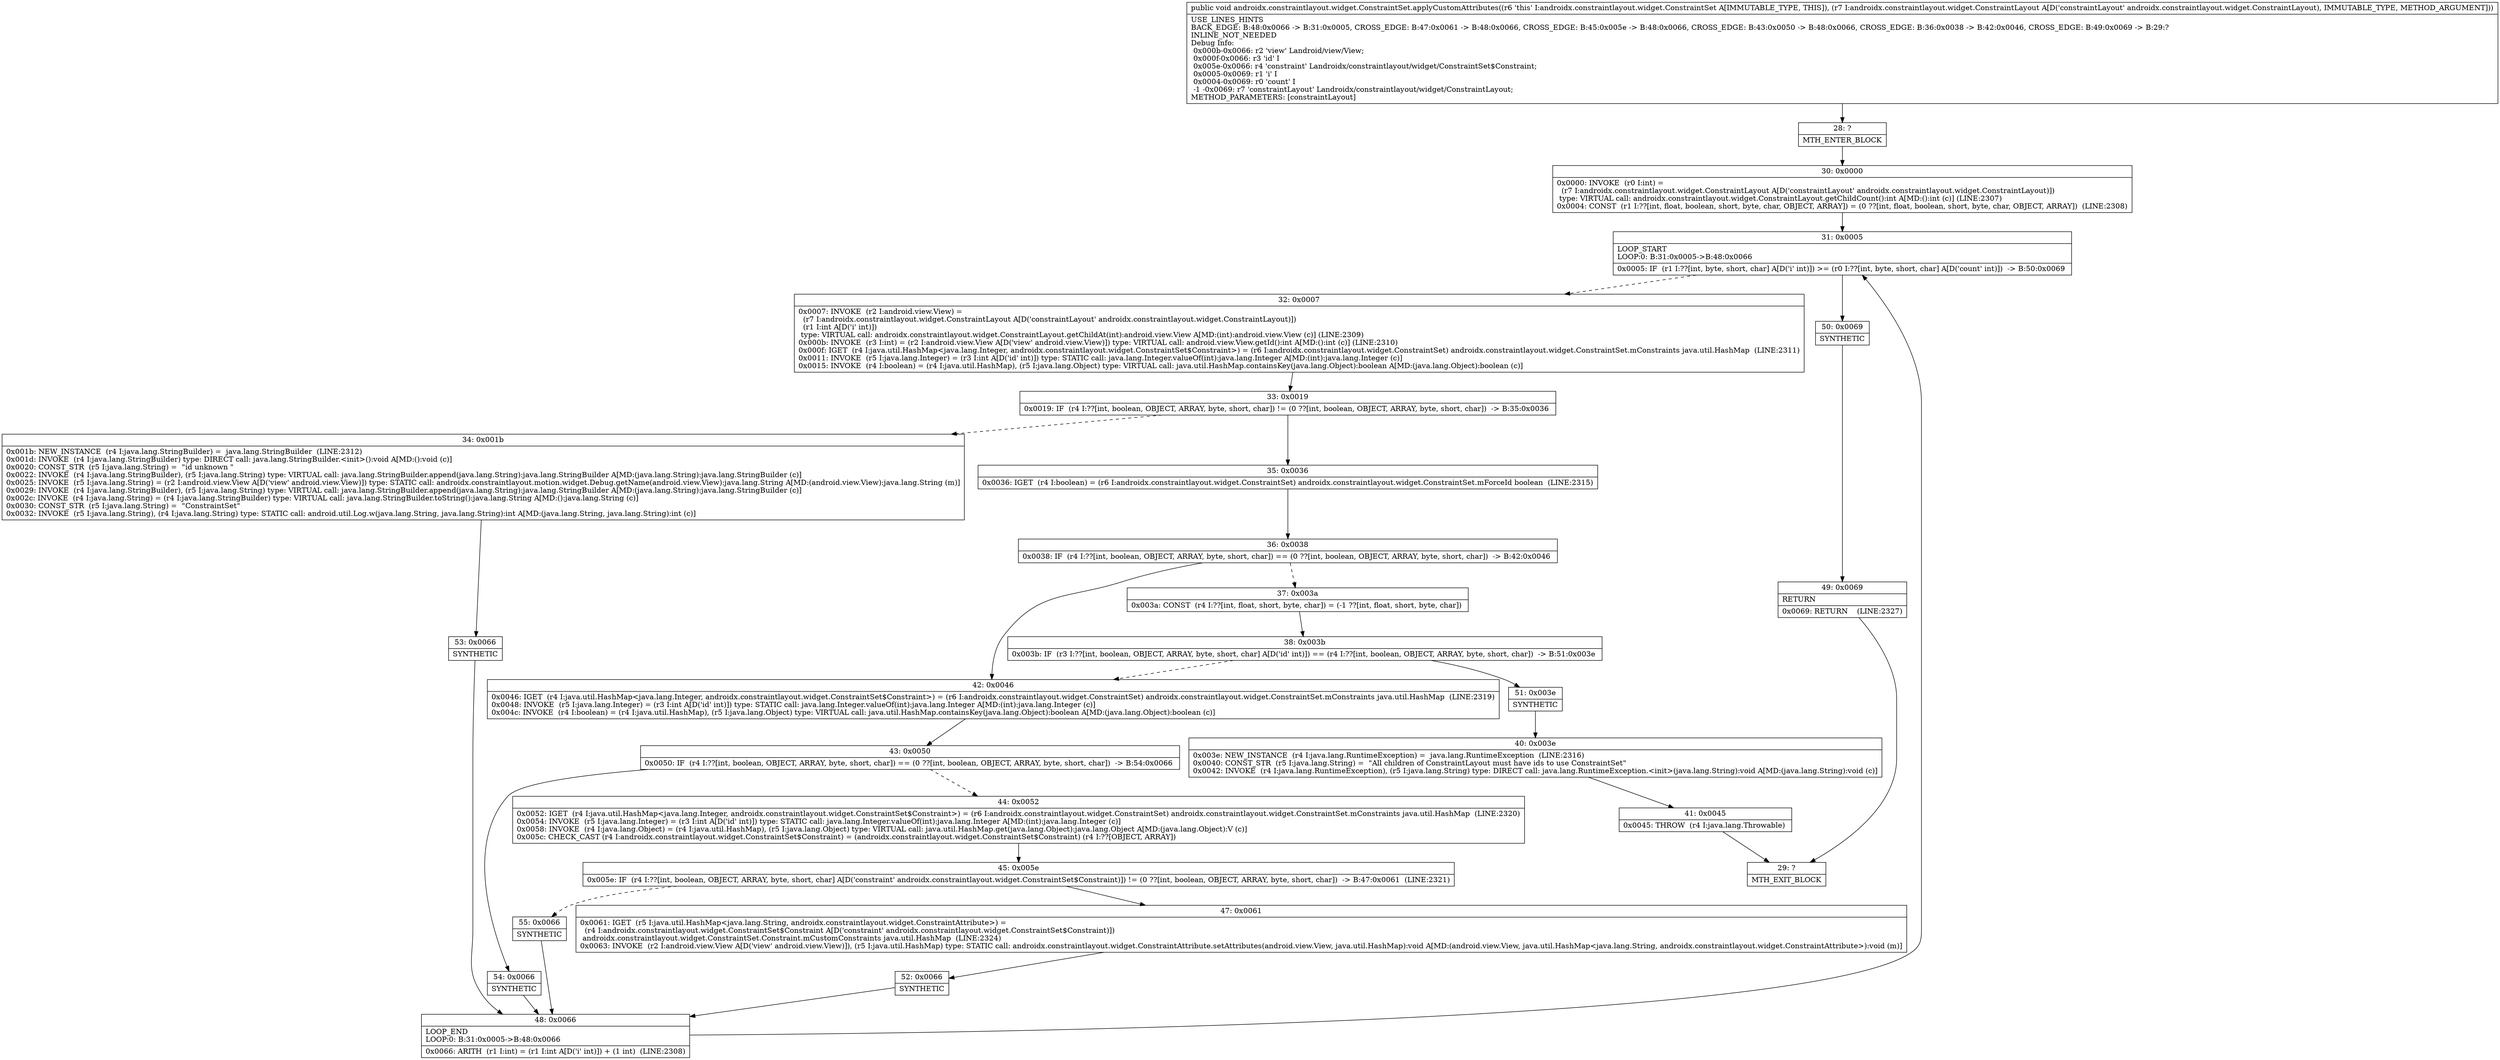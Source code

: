 digraph "CFG forandroidx.constraintlayout.widget.ConstraintSet.applyCustomAttributes(Landroidx\/constraintlayout\/widget\/ConstraintLayout;)V" {
Node_28 [shape=record,label="{28\:\ ?|MTH_ENTER_BLOCK\l}"];
Node_30 [shape=record,label="{30\:\ 0x0000|0x0000: INVOKE  (r0 I:int) = \l  (r7 I:androidx.constraintlayout.widget.ConstraintLayout A[D('constraintLayout' androidx.constraintlayout.widget.ConstraintLayout)])\l type: VIRTUAL call: androidx.constraintlayout.widget.ConstraintLayout.getChildCount():int A[MD:():int (c)] (LINE:2307)\l0x0004: CONST  (r1 I:??[int, float, boolean, short, byte, char, OBJECT, ARRAY]) = (0 ??[int, float, boolean, short, byte, char, OBJECT, ARRAY])  (LINE:2308)\l}"];
Node_31 [shape=record,label="{31\:\ 0x0005|LOOP_START\lLOOP:0: B:31:0x0005\-\>B:48:0x0066\l|0x0005: IF  (r1 I:??[int, byte, short, char] A[D('i' int)]) \>= (r0 I:??[int, byte, short, char] A[D('count' int)])  \-\> B:50:0x0069 \l}"];
Node_32 [shape=record,label="{32\:\ 0x0007|0x0007: INVOKE  (r2 I:android.view.View) = \l  (r7 I:androidx.constraintlayout.widget.ConstraintLayout A[D('constraintLayout' androidx.constraintlayout.widget.ConstraintLayout)])\l  (r1 I:int A[D('i' int)])\l type: VIRTUAL call: androidx.constraintlayout.widget.ConstraintLayout.getChildAt(int):android.view.View A[MD:(int):android.view.View (c)] (LINE:2309)\l0x000b: INVOKE  (r3 I:int) = (r2 I:android.view.View A[D('view' android.view.View)]) type: VIRTUAL call: android.view.View.getId():int A[MD:():int (c)] (LINE:2310)\l0x000f: IGET  (r4 I:java.util.HashMap\<java.lang.Integer, androidx.constraintlayout.widget.ConstraintSet$Constraint\>) = (r6 I:androidx.constraintlayout.widget.ConstraintSet) androidx.constraintlayout.widget.ConstraintSet.mConstraints java.util.HashMap  (LINE:2311)\l0x0011: INVOKE  (r5 I:java.lang.Integer) = (r3 I:int A[D('id' int)]) type: STATIC call: java.lang.Integer.valueOf(int):java.lang.Integer A[MD:(int):java.lang.Integer (c)]\l0x0015: INVOKE  (r4 I:boolean) = (r4 I:java.util.HashMap), (r5 I:java.lang.Object) type: VIRTUAL call: java.util.HashMap.containsKey(java.lang.Object):boolean A[MD:(java.lang.Object):boolean (c)]\l}"];
Node_33 [shape=record,label="{33\:\ 0x0019|0x0019: IF  (r4 I:??[int, boolean, OBJECT, ARRAY, byte, short, char]) != (0 ??[int, boolean, OBJECT, ARRAY, byte, short, char])  \-\> B:35:0x0036 \l}"];
Node_34 [shape=record,label="{34\:\ 0x001b|0x001b: NEW_INSTANCE  (r4 I:java.lang.StringBuilder) =  java.lang.StringBuilder  (LINE:2312)\l0x001d: INVOKE  (r4 I:java.lang.StringBuilder) type: DIRECT call: java.lang.StringBuilder.\<init\>():void A[MD:():void (c)]\l0x0020: CONST_STR  (r5 I:java.lang.String) =  \"id unknown \" \l0x0022: INVOKE  (r4 I:java.lang.StringBuilder), (r5 I:java.lang.String) type: VIRTUAL call: java.lang.StringBuilder.append(java.lang.String):java.lang.StringBuilder A[MD:(java.lang.String):java.lang.StringBuilder (c)]\l0x0025: INVOKE  (r5 I:java.lang.String) = (r2 I:android.view.View A[D('view' android.view.View)]) type: STATIC call: androidx.constraintlayout.motion.widget.Debug.getName(android.view.View):java.lang.String A[MD:(android.view.View):java.lang.String (m)]\l0x0029: INVOKE  (r4 I:java.lang.StringBuilder), (r5 I:java.lang.String) type: VIRTUAL call: java.lang.StringBuilder.append(java.lang.String):java.lang.StringBuilder A[MD:(java.lang.String):java.lang.StringBuilder (c)]\l0x002c: INVOKE  (r4 I:java.lang.String) = (r4 I:java.lang.StringBuilder) type: VIRTUAL call: java.lang.StringBuilder.toString():java.lang.String A[MD:():java.lang.String (c)]\l0x0030: CONST_STR  (r5 I:java.lang.String) =  \"ConstraintSet\" \l0x0032: INVOKE  (r5 I:java.lang.String), (r4 I:java.lang.String) type: STATIC call: android.util.Log.w(java.lang.String, java.lang.String):int A[MD:(java.lang.String, java.lang.String):int (c)]\l}"];
Node_53 [shape=record,label="{53\:\ 0x0066|SYNTHETIC\l}"];
Node_48 [shape=record,label="{48\:\ 0x0066|LOOP_END\lLOOP:0: B:31:0x0005\-\>B:48:0x0066\l|0x0066: ARITH  (r1 I:int) = (r1 I:int A[D('i' int)]) + (1 int)  (LINE:2308)\l}"];
Node_35 [shape=record,label="{35\:\ 0x0036|0x0036: IGET  (r4 I:boolean) = (r6 I:androidx.constraintlayout.widget.ConstraintSet) androidx.constraintlayout.widget.ConstraintSet.mForceId boolean  (LINE:2315)\l}"];
Node_36 [shape=record,label="{36\:\ 0x0038|0x0038: IF  (r4 I:??[int, boolean, OBJECT, ARRAY, byte, short, char]) == (0 ??[int, boolean, OBJECT, ARRAY, byte, short, char])  \-\> B:42:0x0046 \l}"];
Node_37 [shape=record,label="{37\:\ 0x003a|0x003a: CONST  (r4 I:??[int, float, short, byte, char]) = (\-1 ??[int, float, short, byte, char]) \l}"];
Node_38 [shape=record,label="{38\:\ 0x003b|0x003b: IF  (r3 I:??[int, boolean, OBJECT, ARRAY, byte, short, char] A[D('id' int)]) == (r4 I:??[int, boolean, OBJECT, ARRAY, byte, short, char])  \-\> B:51:0x003e \l}"];
Node_51 [shape=record,label="{51\:\ 0x003e|SYNTHETIC\l}"];
Node_40 [shape=record,label="{40\:\ 0x003e|0x003e: NEW_INSTANCE  (r4 I:java.lang.RuntimeException) =  java.lang.RuntimeException  (LINE:2316)\l0x0040: CONST_STR  (r5 I:java.lang.String) =  \"All children of ConstraintLayout must have ids to use ConstraintSet\" \l0x0042: INVOKE  (r4 I:java.lang.RuntimeException), (r5 I:java.lang.String) type: DIRECT call: java.lang.RuntimeException.\<init\>(java.lang.String):void A[MD:(java.lang.String):void (c)]\l}"];
Node_41 [shape=record,label="{41\:\ 0x0045|0x0045: THROW  (r4 I:java.lang.Throwable) \l}"];
Node_29 [shape=record,label="{29\:\ ?|MTH_EXIT_BLOCK\l}"];
Node_42 [shape=record,label="{42\:\ 0x0046|0x0046: IGET  (r4 I:java.util.HashMap\<java.lang.Integer, androidx.constraintlayout.widget.ConstraintSet$Constraint\>) = (r6 I:androidx.constraintlayout.widget.ConstraintSet) androidx.constraintlayout.widget.ConstraintSet.mConstraints java.util.HashMap  (LINE:2319)\l0x0048: INVOKE  (r5 I:java.lang.Integer) = (r3 I:int A[D('id' int)]) type: STATIC call: java.lang.Integer.valueOf(int):java.lang.Integer A[MD:(int):java.lang.Integer (c)]\l0x004c: INVOKE  (r4 I:boolean) = (r4 I:java.util.HashMap), (r5 I:java.lang.Object) type: VIRTUAL call: java.util.HashMap.containsKey(java.lang.Object):boolean A[MD:(java.lang.Object):boolean (c)]\l}"];
Node_43 [shape=record,label="{43\:\ 0x0050|0x0050: IF  (r4 I:??[int, boolean, OBJECT, ARRAY, byte, short, char]) == (0 ??[int, boolean, OBJECT, ARRAY, byte, short, char])  \-\> B:54:0x0066 \l}"];
Node_44 [shape=record,label="{44\:\ 0x0052|0x0052: IGET  (r4 I:java.util.HashMap\<java.lang.Integer, androidx.constraintlayout.widget.ConstraintSet$Constraint\>) = (r6 I:androidx.constraintlayout.widget.ConstraintSet) androidx.constraintlayout.widget.ConstraintSet.mConstraints java.util.HashMap  (LINE:2320)\l0x0054: INVOKE  (r5 I:java.lang.Integer) = (r3 I:int A[D('id' int)]) type: STATIC call: java.lang.Integer.valueOf(int):java.lang.Integer A[MD:(int):java.lang.Integer (c)]\l0x0058: INVOKE  (r4 I:java.lang.Object) = (r4 I:java.util.HashMap), (r5 I:java.lang.Object) type: VIRTUAL call: java.util.HashMap.get(java.lang.Object):java.lang.Object A[MD:(java.lang.Object):V (c)]\l0x005c: CHECK_CAST (r4 I:androidx.constraintlayout.widget.ConstraintSet$Constraint) = (androidx.constraintlayout.widget.ConstraintSet$Constraint) (r4 I:??[OBJECT, ARRAY]) \l}"];
Node_45 [shape=record,label="{45\:\ 0x005e|0x005e: IF  (r4 I:??[int, boolean, OBJECT, ARRAY, byte, short, char] A[D('constraint' androidx.constraintlayout.widget.ConstraintSet$Constraint)]) != (0 ??[int, boolean, OBJECT, ARRAY, byte, short, char])  \-\> B:47:0x0061  (LINE:2321)\l}"];
Node_47 [shape=record,label="{47\:\ 0x0061|0x0061: IGET  (r5 I:java.util.HashMap\<java.lang.String, androidx.constraintlayout.widget.ConstraintAttribute\>) = \l  (r4 I:androidx.constraintlayout.widget.ConstraintSet$Constraint A[D('constraint' androidx.constraintlayout.widget.ConstraintSet$Constraint)])\l androidx.constraintlayout.widget.ConstraintSet.Constraint.mCustomConstraints java.util.HashMap  (LINE:2324)\l0x0063: INVOKE  (r2 I:android.view.View A[D('view' android.view.View)]), (r5 I:java.util.HashMap) type: STATIC call: androidx.constraintlayout.widget.ConstraintAttribute.setAttributes(android.view.View, java.util.HashMap):void A[MD:(android.view.View, java.util.HashMap\<java.lang.String, androidx.constraintlayout.widget.ConstraintAttribute\>):void (m)]\l}"];
Node_52 [shape=record,label="{52\:\ 0x0066|SYNTHETIC\l}"];
Node_55 [shape=record,label="{55\:\ 0x0066|SYNTHETIC\l}"];
Node_54 [shape=record,label="{54\:\ 0x0066|SYNTHETIC\l}"];
Node_50 [shape=record,label="{50\:\ 0x0069|SYNTHETIC\l}"];
Node_49 [shape=record,label="{49\:\ 0x0069|RETURN\l|0x0069: RETURN    (LINE:2327)\l}"];
MethodNode[shape=record,label="{public void androidx.constraintlayout.widget.ConstraintSet.applyCustomAttributes((r6 'this' I:androidx.constraintlayout.widget.ConstraintSet A[IMMUTABLE_TYPE, THIS]), (r7 I:androidx.constraintlayout.widget.ConstraintLayout A[D('constraintLayout' androidx.constraintlayout.widget.ConstraintLayout), IMMUTABLE_TYPE, METHOD_ARGUMENT]))  | USE_LINES_HINTS\lBACK_EDGE: B:48:0x0066 \-\> B:31:0x0005, CROSS_EDGE: B:47:0x0061 \-\> B:48:0x0066, CROSS_EDGE: B:45:0x005e \-\> B:48:0x0066, CROSS_EDGE: B:43:0x0050 \-\> B:48:0x0066, CROSS_EDGE: B:36:0x0038 \-\> B:42:0x0046, CROSS_EDGE: B:49:0x0069 \-\> B:29:?\lINLINE_NOT_NEEDED\lDebug Info:\l  0x000b\-0x0066: r2 'view' Landroid\/view\/View;\l  0x000f\-0x0066: r3 'id' I\l  0x005e\-0x0066: r4 'constraint' Landroidx\/constraintlayout\/widget\/ConstraintSet$Constraint;\l  0x0005\-0x0069: r1 'i' I\l  0x0004\-0x0069: r0 'count' I\l  \-1 \-0x0069: r7 'constraintLayout' Landroidx\/constraintlayout\/widget\/ConstraintLayout;\lMETHOD_PARAMETERS: [constraintLayout]\l}"];
MethodNode -> Node_28;Node_28 -> Node_30;
Node_30 -> Node_31;
Node_31 -> Node_32[style=dashed];
Node_31 -> Node_50;
Node_32 -> Node_33;
Node_33 -> Node_34[style=dashed];
Node_33 -> Node_35;
Node_34 -> Node_53;
Node_53 -> Node_48;
Node_48 -> Node_31;
Node_35 -> Node_36;
Node_36 -> Node_37[style=dashed];
Node_36 -> Node_42;
Node_37 -> Node_38;
Node_38 -> Node_42[style=dashed];
Node_38 -> Node_51;
Node_51 -> Node_40;
Node_40 -> Node_41;
Node_41 -> Node_29;
Node_42 -> Node_43;
Node_43 -> Node_44[style=dashed];
Node_43 -> Node_54;
Node_44 -> Node_45;
Node_45 -> Node_47;
Node_45 -> Node_55[style=dashed];
Node_47 -> Node_52;
Node_52 -> Node_48;
Node_55 -> Node_48;
Node_54 -> Node_48;
Node_50 -> Node_49;
Node_49 -> Node_29;
}

